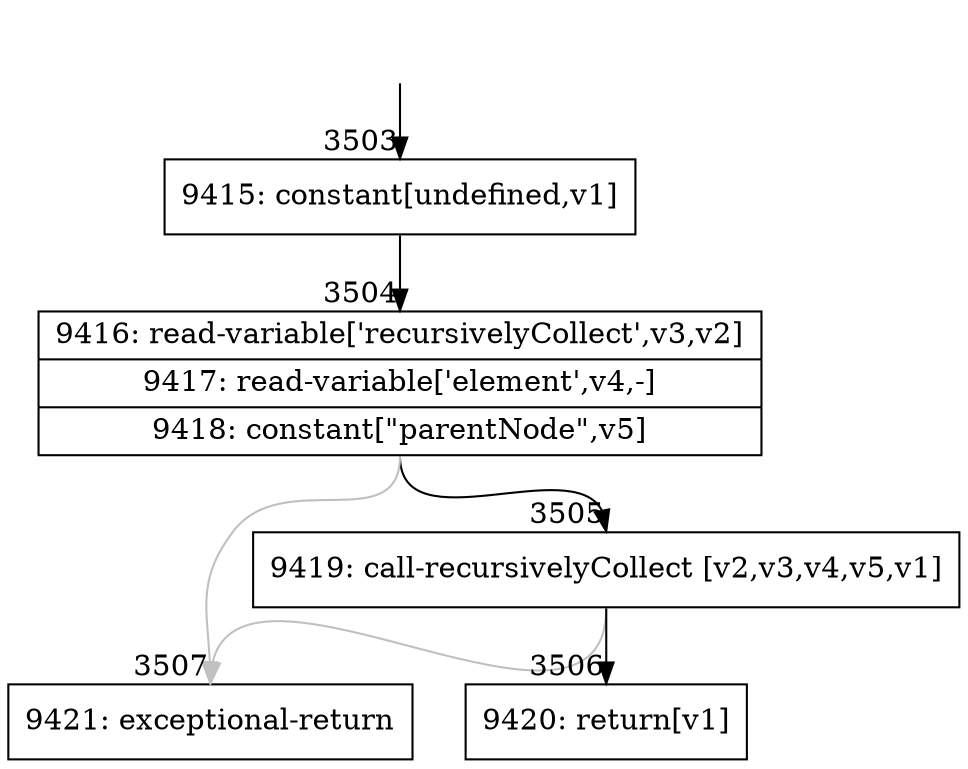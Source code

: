 digraph {
rankdir="TD"
BB_entry296[shape=none,label=""];
BB_entry296 -> BB3503 [tailport=s, headport=n, headlabel="    3503"]
BB3503 [shape=record label="{9415: constant[undefined,v1]}" ] 
BB3503 -> BB3504 [tailport=s, headport=n, headlabel="      3504"]
BB3504 [shape=record label="{9416: read-variable['recursivelyCollect',v3,v2]|9417: read-variable['element',v4,-]|9418: constant[\"parentNode\",v5]}" ] 
BB3504 -> BB3505 [tailport=s, headport=n, headlabel="      3505"]
BB3504 -> BB3507 [tailport=s, headport=n, color=gray, headlabel="      3507"]
BB3505 [shape=record label="{9419: call-recursivelyCollect [v2,v3,v4,v5,v1]}" ] 
BB3505 -> BB3506 [tailport=s, headport=n, headlabel="      3506"]
BB3505 -> BB3507 [tailport=s, headport=n, color=gray]
BB3506 [shape=record label="{9420: return[v1]}" ] 
BB3507 [shape=record label="{9421: exceptional-return}" ] 
//#$~ 2570
}
